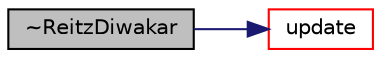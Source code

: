 digraph "~ReitzDiwakar"
{
  bgcolor="transparent";
  edge [fontname="Helvetica",fontsize="10",labelfontname="Helvetica",labelfontsize="10"];
  node [fontname="Helvetica",fontsize="10",shape=record];
  rankdir="LR";
  Node4 [label="~ReitzDiwakar",height=0.2,width=0.4,color="black", fillcolor="grey75", style="filled", fontcolor="black"];
  Node4 -> Node5 [color="midnightblue",fontsize="10",style="solid",fontname="Helvetica"];
  Node5 [label="update",height=0.2,width=0.4,color="red",URL="$a25701.html#af86a08f997bc779309ec7d00e914e292",tooltip="Update the parcel properties. "];
}
